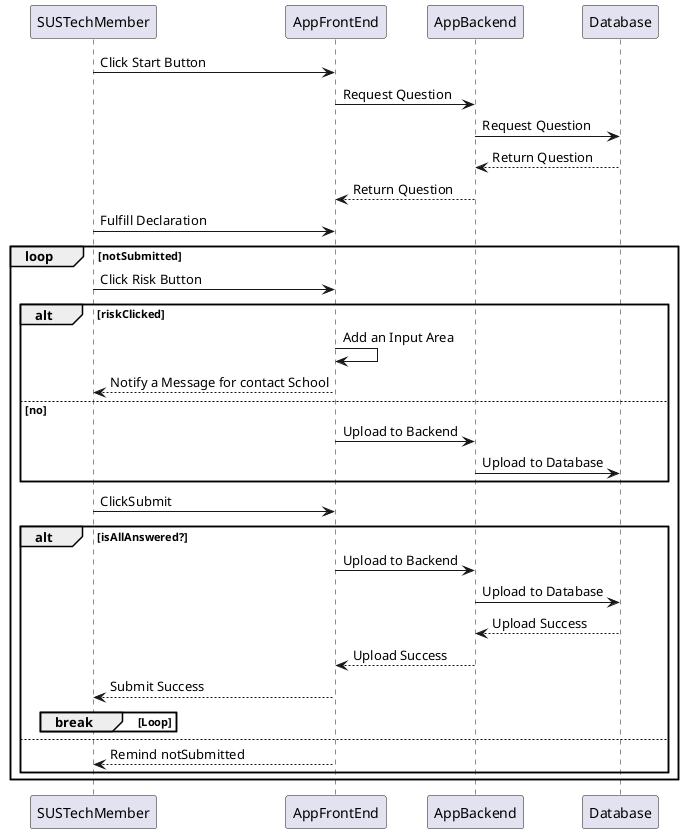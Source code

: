 @startuml
'https://plantuml.com/sequence-diagram

'autonumber

SUSTechMember -> AppFrontEnd: Click Start Button
AppFrontEnd -> AppBackend: Request Question
AppBackend -> Database: Request Question
Database --> AppBackend: Return Question
AppBackend --> AppFrontEnd: Return Question

SUSTechMember -> AppFrontEnd: Fulfill Declaration

loop notSubmitted
    SUSTechMember -> AppFrontEnd: Click Risk Button
    alt riskClicked
        AppFrontEnd -> AppFrontEnd: Add an Input Area
        AppFrontEnd --> SUSTechMember: Notify a Message for contact School
    else no
        AppFrontEnd -> AppBackend: Upload to Backend
        AppBackend -> Database: Upload to Database
    end

    SUSTechMember -> AppFrontEnd: ClickSubmit
    alt isAllAnswered?
        AppFrontEnd -> AppBackend: Upload to Backend
        AppBackend -> Database: Upload to Database
        Database --> AppBackend: Upload Success
        AppBackend --> AppFrontEnd: Upload Success
        AppFrontEnd --> SUSTechMember: Submit Success
        break Loop
                end
    else
        AppFrontEnd --> SUSTechMember: Remind notSubmitted

    end
end
@enduml

@startuml
Alice -> Bob: 认证请求

alt 成功情况

    Bob -> Alice: 认证接受

else 某种失败情况

    Bob -> Alice: 认证失败
    group 我自己的标签
    Alice -> Log : 开始记录攻击日志
        loop 1000次
            Alice -> Bob: DNS 攻击
        end
    Alice -> Log : 结束记录攻击日志
    end

else 另一种失败

   Bob -> Alice: 请重复

end
@enduml
